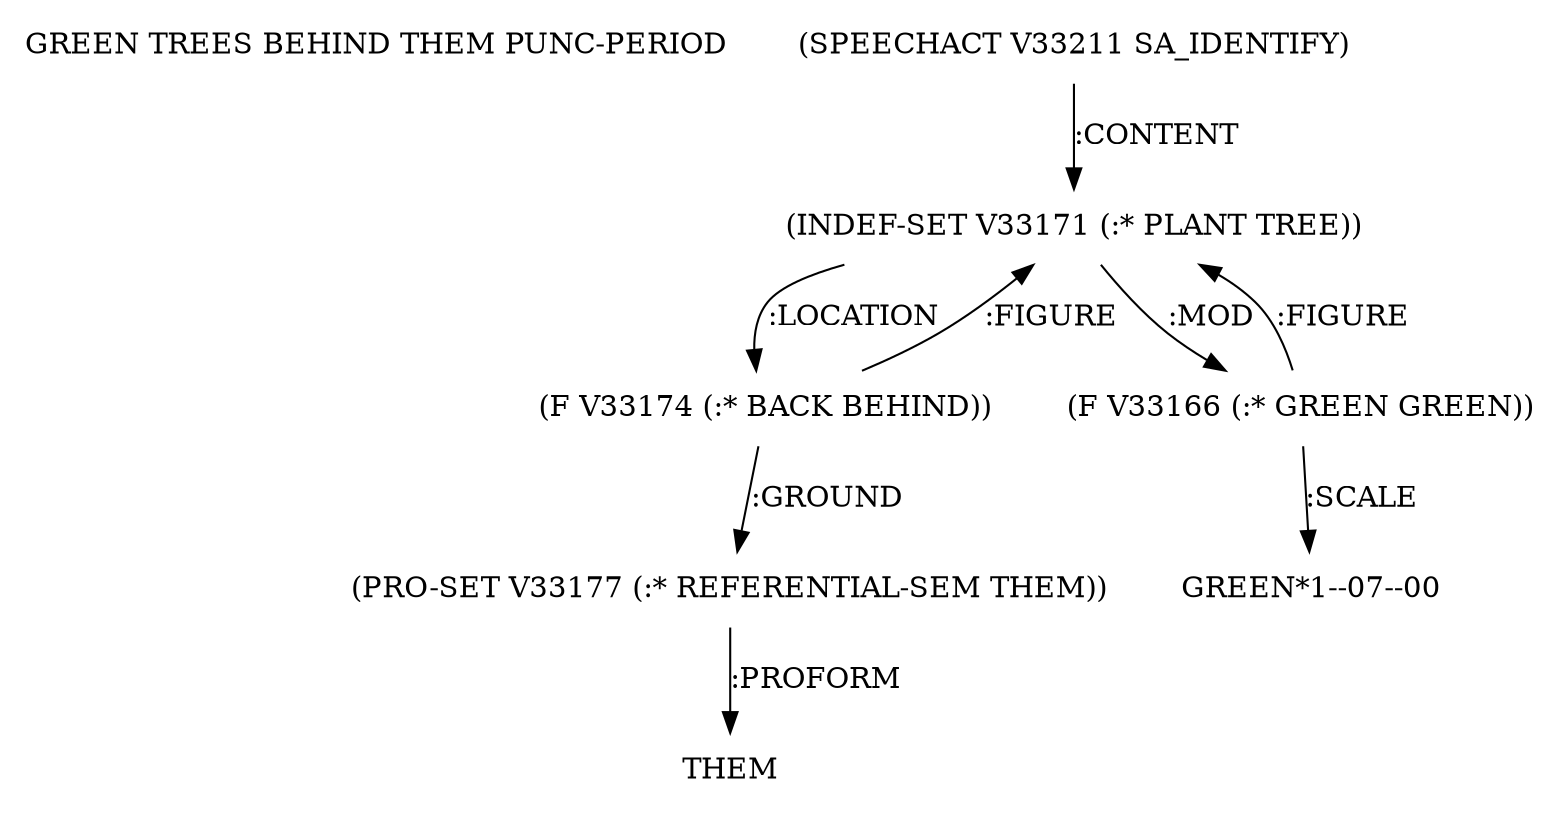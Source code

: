 digraph Terms {
  node [shape=none]
  "GREEN TREES BEHIND THEM PUNC-PERIOD"
  "V33211" [label="(SPEECHACT V33211 SA_IDENTIFY)"]
  "V33211" -> "V33171" [label=":CONTENT"]
  "V33171" [label="(INDEF-SET V33171 (:* PLANT TREE))"]
  "V33171" -> "V33174" [label=":LOCATION"]
  "V33171" -> "V33166" [label=":MOD"]
  "V33166" [label="(F V33166 (:* GREEN GREEN))"]
  "V33166" -> "V33171" [label=":FIGURE"]
  "V33166" -> "NT33344" [label=":SCALE"]
  "NT33344" [label="GREEN*1--07--00"]
  "V33174" [label="(F V33174 (:* BACK BEHIND))"]
  "V33174" -> "V33177" [label=":GROUND"]
  "V33174" -> "V33171" [label=":FIGURE"]
  "V33177" [label="(PRO-SET V33177 (:* REFERENTIAL-SEM THEM))"]
  "V33177" -> "NT33345" [label=":PROFORM"]
  "NT33345" [label="THEM"]
}
